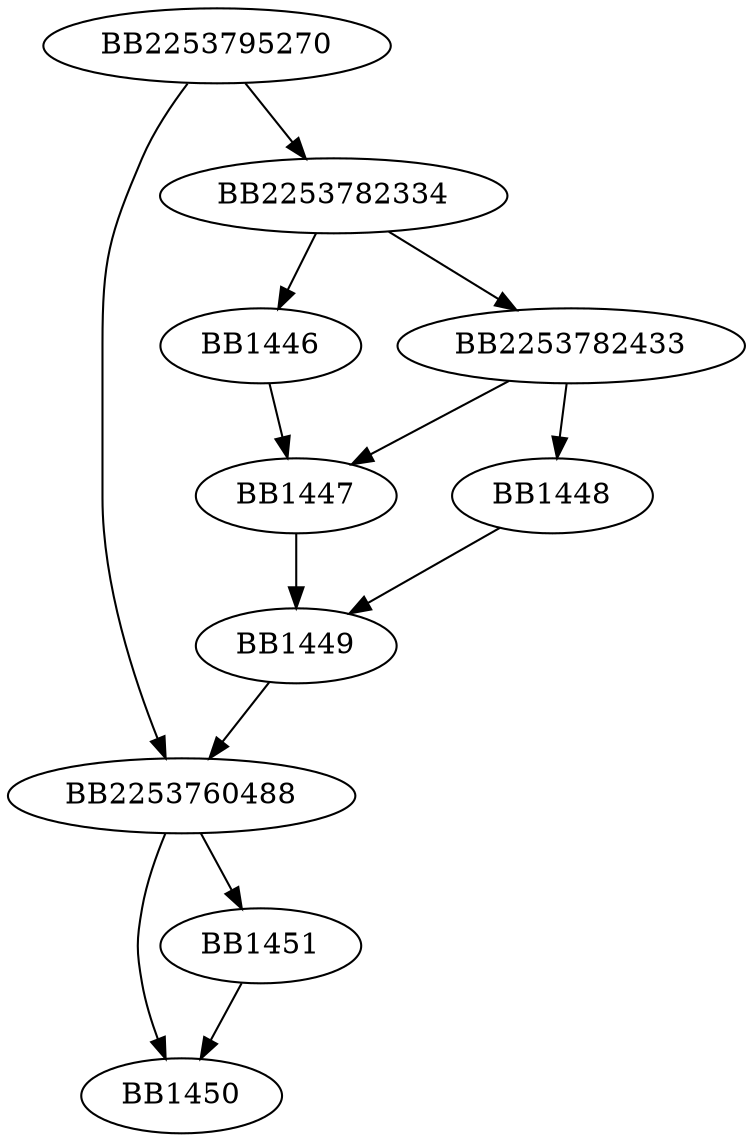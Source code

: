 digraph G{
	BB2253795270->BB2253760488;
	BB2253795270->BB2253782334;
	BB2253782334->BB2253782433;
	BB2253782334->BB1446;
	BB1446->BB1447;
	BB2253782433->BB1448;
	BB2253782433->BB1447;
	BB1448->BB1449;
	BB1447->BB1449;
	BB1449->BB2253760488;
	BB2253760488->BB1450;
	BB2253760488->BB1451;
	BB1451->BB1450;
}
